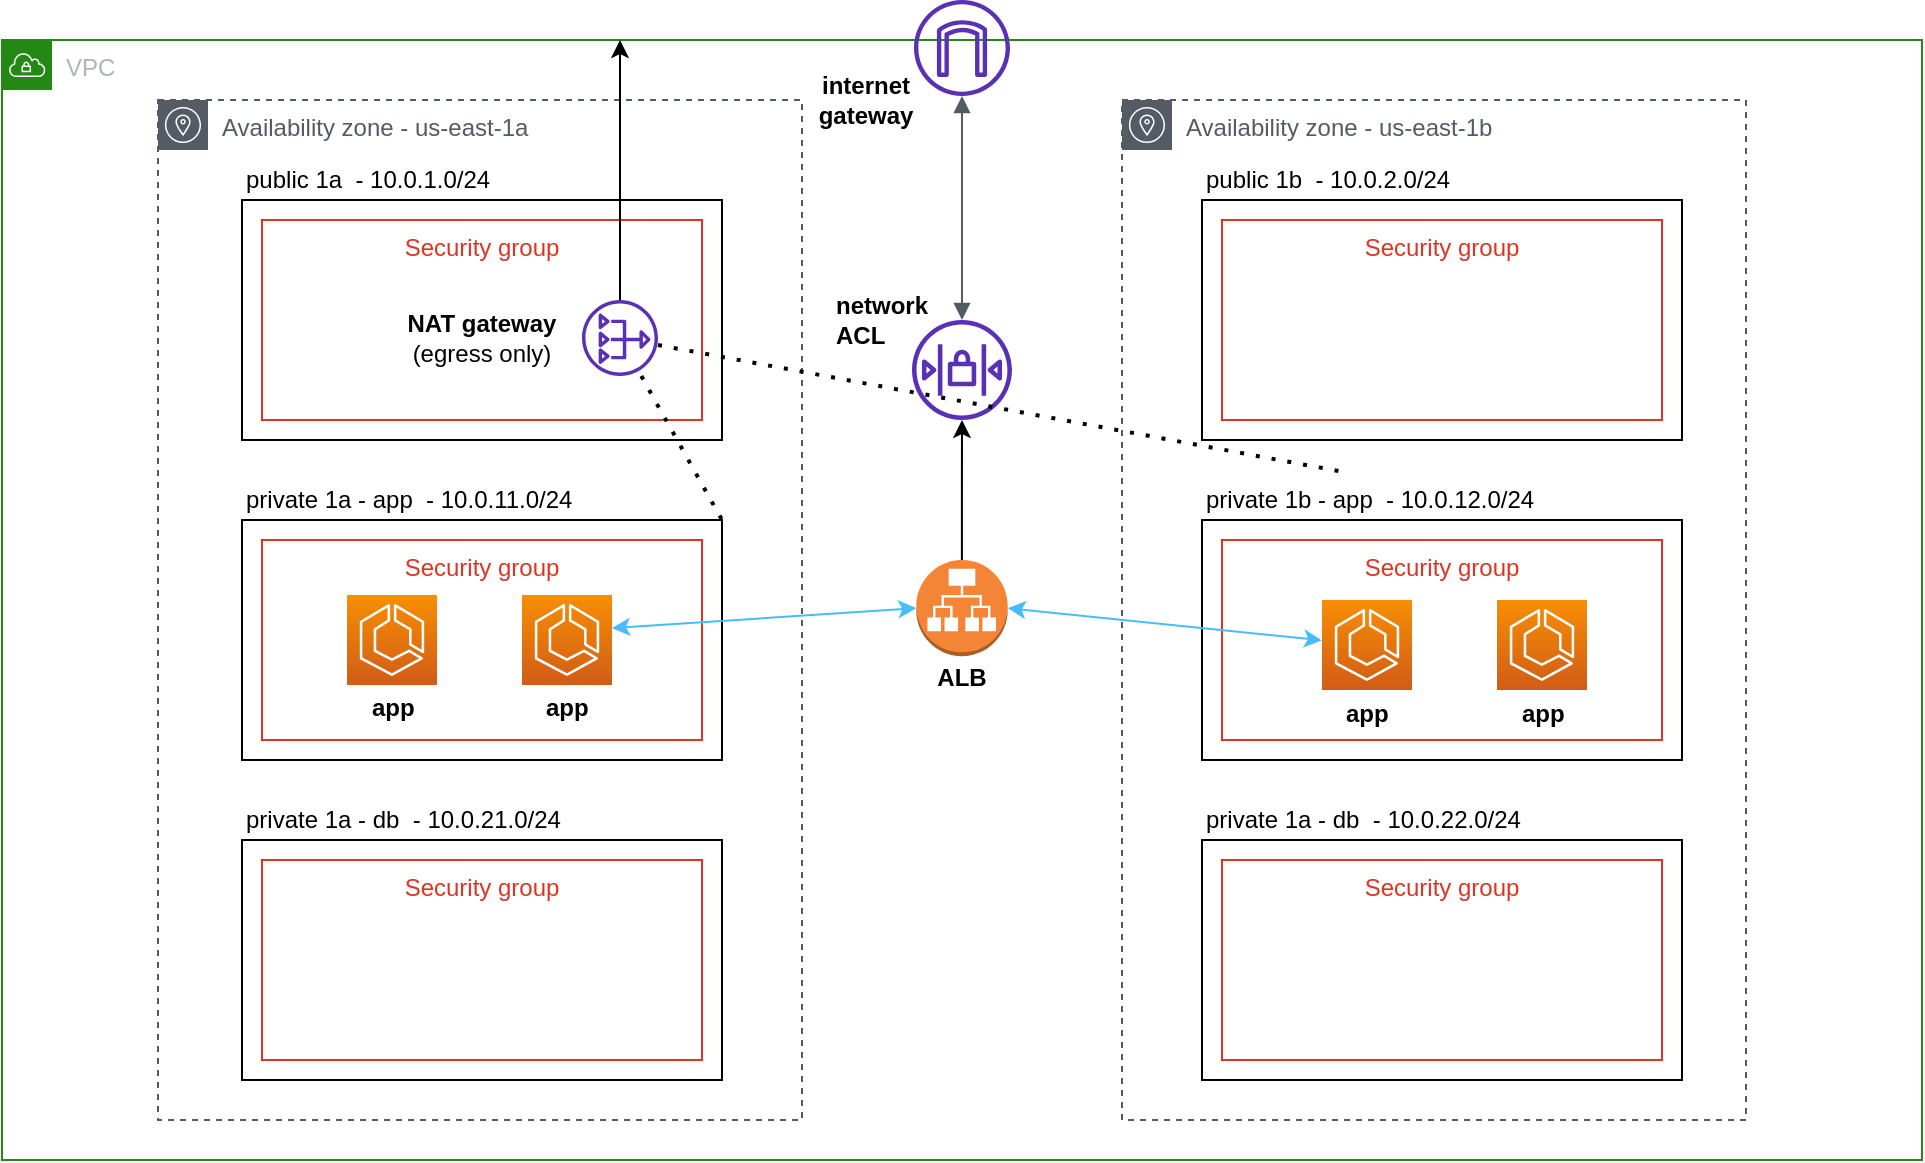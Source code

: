 <mxfile version="14.9.8" type="device"><diagram id="Ht1M8jgEwFfnCIfOTk4-" name="Page-1"><mxGraphModel dx="1426" dy="716" grid="1" gridSize="10" guides="1" tooltips="1" connect="1" arrows="1" fold="1" page="1" pageScale="1" pageWidth="1169" pageHeight="827" background="#FFFFFF" math="0" shadow="0"><root><mxCell id="0"/><mxCell id="1" parent="0"/><mxCell id="gvDBt9RFouqDH1WWMpCA-18" value="VPC" style="points=[[0,0],[0.25,0],[0.5,0],[0.75,0],[1,0],[1,0.25],[1,0.5],[1,0.75],[1,1],[0.75,1],[0.5,1],[0.25,1],[0,1],[0,0.75],[0,0.5],[0,0.25]];outlineConnect=0;gradientColor=none;html=1;whiteSpace=wrap;fontSize=12;fontStyle=0;shape=mxgraph.aws4.group;grIcon=mxgraph.aws4.group_vpc;strokeColor=#248814;fillColor=none;verticalAlign=top;align=left;spacingLeft=30;fontColor=#AAB7B8;dashed=0;" parent="1" vertex="1"><mxGeometry x="120" y="40" width="960" height="560" as="geometry"/></mxCell><mxCell id="gvDBt9RFouqDH1WWMpCA-32" value="Availability zone - us-east-1b" style="outlineConnect=0;gradientColor=none;html=1;whiteSpace=wrap;fontSize=12;fontStyle=0;shape=mxgraph.aws4.group;grIcon=mxgraph.aws4.group_availability_zone;strokeColor=#545B64;fillColor=none;verticalAlign=top;align=left;spacingLeft=30;fontColor=#545B64;dashed=1;" parent="1" vertex="1"><mxGeometry x="680" y="70" width="312" height="510" as="geometry"/></mxCell><mxCell id="gvDBt9RFouqDH1WWMpCA-30" value="Availability zone - us-east-1a" style="outlineConnect=0;gradientColor=none;html=1;whiteSpace=wrap;fontSize=12;fontStyle=0;shape=mxgraph.aws4.group;grIcon=mxgraph.aws4.group_availability_zone;strokeColor=#545B64;fillColor=none;verticalAlign=top;align=left;spacingLeft=30;fontColor=#545B64;dashed=1;" parent="1" vertex="1"><mxGeometry x="198" y="70" width="322" height="510" as="geometry"/></mxCell><mxCell id="gvDBt9RFouqDH1WWMpCA-2" value="" style="rounded=0;whiteSpace=wrap;html=1;fillColor=none;" parent="1" vertex="1"><mxGeometry x="240" y="120" width="240" height="120" as="geometry"/></mxCell><mxCell id="gvDBt9RFouqDH1WWMpCA-16" value="Security group" style="fillColor=none;strokeColor=#DD3522;verticalAlign=top;fontStyle=0;fontColor=#DD3522;" parent="1" vertex="1"><mxGeometry x="250" y="130" width="220" height="100" as="geometry"/></mxCell><mxCell id="gvDBt9RFouqDH1WWMpCA-5" value="" style="rounded=0;whiteSpace=wrap;html=1;fillColor=none;" parent="1" vertex="1"><mxGeometry x="240" y="280" width="240" height="120" as="geometry"/></mxCell><mxCell id="gvDBt9RFouqDH1WWMpCA-6" value="" style="rounded=0;whiteSpace=wrap;html=1;fillColor=none;" parent="1" vertex="1"><mxGeometry x="240" y="440" width="240" height="120" as="geometry"/></mxCell><mxCell id="gvDBt9RFouqDH1WWMpCA-7" value="public 1a&amp;nbsp; - 10.0.1.0/24" style="text;html=1;strokeColor=none;fillColor=none;align=left;verticalAlign=middle;whiteSpace=wrap;rounded=0;" parent="1" vertex="1"><mxGeometry x="240" y="100" width="150" height="20" as="geometry"/></mxCell><mxCell id="gvDBt9RFouqDH1WWMpCA-8" value="private 1a - app&amp;nbsp; - 10.0.11.0/24" style="text;html=1;strokeColor=none;fillColor=none;align=left;verticalAlign=middle;whiteSpace=wrap;rounded=0;" parent="1" vertex="1"><mxGeometry x="240" y="260" width="170" height="20" as="geometry"/></mxCell><mxCell id="gvDBt9RFouqDH1WWMpCA-9" value="private 1a - db&amp;nbsp; - 10.0.21.0/24" style="text;html=1;strokeColor=none;fillColor=none;align=left;verticalAlign=middle;whiteSpace=wrap;rounded=0;" parent="1" vertex="1"><mxGeometry x="240" y="420" width="190" height="20" as="geometry"/></mxCell><mxCell id="gvDBt9RFouqDH1WWMpCA-11" value="" style="outlineConnect=0;fontColor=#232F3E;gradientColor=none;fillColor=#5A30B5;strokeColor=none;dashed=0;verticalLabelPosition=bottom;verticalAlign=top;align=center;html=1;fontSize=12;fontStyle=0;aspect=fixed;pointerEvents=1;shape=mxgraph.aws4.network_access_control_list;" parent="1" vertex="1"><mxGeometry x="575" y="180" width="50" height="50" as="geometry"/></mxCell><mxCell id="gvDBt9RFouqDH1WWMpCA-12" value="" style="outlineConnect=0;fontColor=#232F3E;gradientColor=none;fillColor=#5A30B5;strokeColor=none;dashed=0;verticalLabelPosition=bottom;verticalAlign=top;align=center;html=1;fontSize=12;fontStyle=0;aspect=fixed;pointerEvents=1;shape=mxgraph.aws4.internet_gateway;" parent="1" vertex="1"><mxGeometry x="576" y="20" width="48" height="48" as="geometry"/></mxCell><mxCell id="gvDBt9RFouqDH1WWMpCA-17" value="Security group" style="fillColor=none;strokeColor=#DD3522;verticalAlign=top;fontStyle=0;fontColor=#DD3522;" parent="1" vertex="1"><mxGeometry x="250" y="290" width="220" height="100" as="geometry"/></mxCell><mxCell id="gvDBt9RFouqDH1WWMpCA-19" value="Security group" style="fillColor=none;strokeColor=#DD3522;verticalAlign=top;fontStyle=0;fontColor=#DD3522;" parent="1" vertex="1"><mxGeometry x="250" y="450" width="220" height="100" as="geometry"/></mxCell><mxCell id="gvDBt9RFouqDH1WWMpCA-22" value="" style="rounded=0;whiteSpace=wrap;html=1;fillColor=none;" parent="1" vertex="1"><mxGeometry x="720" y="120" width="240" height="120" as="geometry"/></mxCell><mxCell id="gvDBt9RFouqDH1WWMpCA-24" value="public 1b&amp;nbsp; - 10.0.2.0/24" style="text;html=1;strokeColor=none;fillColor=none;align=left;verticalAlign=middle;whiteSpace=wrap;rounded=0;" parent="1" vertex="1"><mxGeometry x="720" y="100" width="150" height="20" as="geometry"/></mxCell><mxCell id="gvDBt9RFouqDH1WWMpCA-26" value="Security group" style="fillColor=none;strokeColor=#DD3522;verticalAlign=top;fontStyle=0;fontColor=#DD3522;" parent="1" vertex="1"><mxGeometry x="730" y="130" width="220" height="100" as="geometry"/></mxCell><mxCell id="gvDBt9RFouqDH1WWMpCA-27" value="" style="rounded=0;whiteSpace=wrap;html=1;fillColor=none;" parent="1" vertex="1"><mxGeometry x="720" y="280" width="240" height="120" as="geometry"/></mxCell><mxCell id="gvDBt9RFouqDH1WWMpCA-28" value="private 1b - app&amp;nbsp; - 10.0.12.0/24" style="text;html=1;strokeColor=none;fillColor=none;align=left;verticalAlign=middle;whiteSpace=wrap;rounded=0;" parent="1" vertex="1"><mxGeometry x="720" y="260" width="180" height="20" as="geometry"/></mxCell><mxCell id="gvDBt9RFouqDH1WWMpCA-29" value="Security group" style="fillColor=none;strokeColor=#DD3522;verticalAlign=top;fontStyle=0;fontColor=#DD3522;" parent="1" vertex="1"><mxGeometry x="730" y="290" width="220" height="100" as="geometry"/></mxCell><mxCell id="gvDBt9RFouqDH1WWMpCA-33" value="" style="rounded=0;whiteSpace=wrap;html=1;fillColor=none;" parent="1" vertex="1"><mxGeometry x="720" y="440" width="240" height="120" as="geometry"/></mxCell><mxCell id="gvDBt9RFouqDH1WWMpCA-34" value="private 1a - db&amp;nbsp; - 10.0.22.0/24" style="text;html=1;strokeColor=none;fillColor=none;align=left;verticalAlign=middle;whiteSpace=wrap;rounded=0;" parent="1" vertex="1"><mxGeometry x="720" y="420" width="190" height="20" as="geometry"/></mxCell><mxCell id="gvDBt9RFouqDH1WWMpCA-35" value="Security group" style="fillColor=none;strokeColor=#DD3522;verticalAlign=top;fontStyle=0;fontColor=#DD3522;" parent="1" vertex="1"><mxGeometry x="730" y="450" width="220" height="100" as="geometry"/></mxCell><mxCell id="gvDBt9RFouqDH1WWMpCA-41" value="" style="edgeStyle=orthogonalEdgeStyle;html=1;endArrow=block;elbow=vertical;startArrow=block;startFill=1;endFill=1;strokeColor=#545B64;rounded=0;" parent="1" source="gvDBt9RFouqDH1WWMpCA-12" target="gvDBt9RFouqDH1WWMpCA-11" edge="1"><mxGeometry width="100" relative="1" as="geometry"><mxPoint x="600" y="80" as="sourcePoint"/><mxPoint x="700" y="80" as="targetPoint"/></mxGeometry></mxCell><mxCell id="gvDBt9RFouqDH1WWMpCA-45" value="&lt;b&gt;internet gateway&lt;/b&gt;" style="text;html=1;strokeColor=none;fillColor=none;align=center;verticalAlign=middle;whiteSpace=wrap;rounded=0;" parent="1" vertex="1"><mxGeometry x="532" y="60" width="40" height="20" as="geometry"/></mxCell><mxCell id="gvDBt9RFouqDH1WWMpCA-47" value="&lt;b&gt;network ACL&lt;/b&gt;" style="text;html=1;strokeColor=none;fillColor=none;align=left;verticalAlign=middle;whiteSpace=wrap;rounded=0;" parent="1" vertex="1"><mxGeometry x="535" y="170" width="40" height="20" as="geometry"/></mxCell><mxCell id="-lskLD0loczcAbfcbigI-10" value="" style="group" parent="1" vertex="1" connectable="0"><mxGeometry x="292.5" y="317.5" width="45" height="66.5" as="geometry"/></mxCell><mxCell id="gvDBt9RFouqDH1WWMpCA-37" value="&lt;b&gt;app&lt;/b&gt;" style="text;html=1;strokeColor=none;fillColor=none;align=left;verticalAlign=middle;whiteSpace=wrap;rounded=0;" parent="-lskLD0loczcAbfcbigI-10" vertex="1"><mxGeometry x="10" y="46.5" width="30" height="20" as="geometry"/></mxCell><mxCell id="-lskLD0loczcAbfcbigI-8" value="" style="points=[[0,0,0],[0.25,0,0],[0.5,0,0],[0.75,0,0],[1,0,0],[0,1,0],[0.25,1,0],[0.5,1,0],[0.75,1,0],[1,1,0],[0,0.25,0],[0,0.5,0],[0,0.75,0],[1,0.25,0],[1,0.5,0],[1,0.75,0]];outlineConnect=0;fontColor=#232F3E;gradientColor=#F78E04;gradientDirection=north;fillColor=#D05C17;strokeColor=#ffffff;dashed=0;verticalLabelPosition=bottom;verticalAlign=top;align=center;html=1;fontSize=12;fontStyle=0;aspect=fixed;shape=mxgraph.aws4.resourceIcon;resIcon=mxgraph.aws4.ecs;" parent="-lskLD0loczcAbfcbigI-10" vertex="1"><mxGeometry width="45" height="45" as="geometry"/></mxCell><mxCell id="-lskLD0loczcAbfcbigI-11" value="" style="group" parent="1" vertex="1" connectable="0"><mxGeometry x="380" y="317.5" width="45" height="66.5" as="geometry"/></mxCell><mxCell id="-lskLD0loczcAbfcbigI-12" value="&lt;b&gt;app&lt;/b&gt;" style="text;html=1;strokeColor=none;fillColor=none;align=left;verticalAlign=middle;whiteSpace=wrap;rounded=0;" parent="-lskLD0loczcAbfcbigI-11" vertex="1"><mxGeometry x="10" y="46.5" width="30" height="20" as="geometry"/></mxCell><mxCell id="-lskLD0loczcAbfcbigI-13" value="" style="points=[[0,0,0],[0.25,0,0],[0.5,0,0],[0.75,0,0],[1,0,0],[0,1,0],[0.25,1,0],[0.5,1,0],[0.75,1,0],[1,1,0],[0,0.25,0],[0,0.5,0],[0,0.75,0],[1,0.25,0],[1,0.5,0],[1,0.75,0]];outlineConnect=0;fontColor=#232F3E;gradientColor=#F78E04;gradientDirection=north;fillColor=#D05C17;strokeColor=#ffffff;dashed=0;verticalLabelPosition=bottom;verticalAlign=top;align=center;html=1;fontSize=12;fontStyle=0;aspect=fixed;shape=mxgraph.aws4.resourceIcon;resIcon=mxgraph.aws4.ecs;" parent="-lskLD0loczcAbfcbigI-11" vertex="1"><mxGeometry width="45" height="45" as="geometry"/></mxCell><mxCell id="-lskLD0loczcAbfcbigI-14" value="" style="group;fontStyle=1" parent="1" vertex="1" connectable="0"><mxGeometry x="780" y="320" width="45" height="66.5" as="geometry"/></mxCell><mxCell id="-lskLD0loczcAbfcbigI-15" value="&lt;b&gt;app&lt;/b&gt;" style="text;html=1;strokeColor=none;fillColor=none;align=left;verticalAlign=middle;whiteSpace=wrap;rounded=0;" parent="-lskLD0loczcAbfcbigI-14" vertex="1"><mxGeometry x="10" y="46.5" width="30" height="20" as="geometry"/></mxCell><mxCell id="-lskLD0loczcAbfcbigI-16" value="" style="points=[[0,0,0],[0.25,0,0],[0.5,0,0],[0.75,0,0],[1,0,0],[0,1,0],[0.25,1,0],[0.5,1,0],[0.75,1,0],[1,1,0],[0,0.25,0],[0,0.5,0],[0,0.75,0],[1,0.25,0],[1,0.5,0],[1,0.75,0]];outlineConnect=0;fontColor=#232F3E;gradientColor=#F78E04;gradientDirection=north;fillColor=#D05C17;strokeColor=#ffffff;dashed=0;verticalLabelPosition=bottom;verticalAlign=top;align=center;html=1;fontSize=12;fontStyle=0;aspect=fixed;shape=mxgraph.aws4.resourceIcon;resIcon=mxgraph.aws4.ecs;" parent="-lskLD0loczcAbfcbigI-14" vertex="1"><mxGeometry width="45" height="45" as="geometry"/></mxCell><mxCell id="-lskLD0loczcAbfcbigI-17" value="" style="group;fontStyle=0" parent="1" vertex="1" connectable="0"><mxGeometry x="867.5" y="320" width="45" height="66.5" as="geometry"/></mxCell><mxCell id="-lskLD0loczcAbfcbigI-18" value="&lt;b&gt;app&lt;/b&gt;" style="text;html=1;strokeColor=none;fillColor=none;align=left;verticalAlign=middle;whiteSpace=wrap;rounded=0;" parent="-lskLD0loczcAbfcbigI-17" vertex="1"><mxGeometry x="10" y="46.5" width="30" height="20" as="geometry"/></mxCell><mxCell id="-lskLD0loczcAbfcbigI-19" value="" style="points=[[0,0,0],[0.25,0,0],[0.5,0,0],[0.75,0,0],[1,0,0],[0,1,0],[0.25,1,0],[0.5,1,0],[0.75,1,0],[1,1,0],[0,0.25,0],[0,0.5,0],[0,0.75,0],[1,0.25,0],[1,0.5,0],[1,0.75,0]];outlineConnect=0;fontColor=#232F3E;gradientColor=#F78E04;gradientDirection=north;fillColor=#D05C17;strokeColor=#ffffff;dashed=0;verticalLabelPosition=bottom;verticalAlign=top;align=center;html=1;fontSize=12;fontStyle=0;aspect=fixed;shape=mxgraph.aws4.resourceIcon;resIcon=mxgraph.aws4.ecs;" parent="-lskLD0loczcAbfcbigI-17" vertex="1"><mxGeometry width="45" height="45" as="geometry"/></mxCell><mxCell id="-lskLD0loczcAbfcbigI-20" value="" style="group" parent="1" vertex="1" connectable="0"><mxGeometry x="560" y="300" width="80" height="70" as="geometry"/></mxCell><mxCell id="gvDBt9RFouqDH1WWMpCA-10" value="ALB" style="text;html=1;strokeColor=none;fillColor=none;align=center;verticalAlign=middle;whiteSpace=wrap;rounded=0;fontStyle=1" parent="-lskLD0loczcAbfcbigI-20" vertex="1"><mxGeometry y="48.125" width="80" height="21.875" as="geometry"/></mxCell><mxCell id="-lskLD0loczcAbfcbigI-5" value="" style="outlineConnect=0;dashed=0;verticalLabelPosition=bottom;verticalAlign=top;align=center;html=1;shape=mxgraph.aws3.application_load_balancer;fillColor=#F58536;gradientColor=none;" parent="-lskLD0loczcAbfcbigI-20" vertex="1"><mxGeometry x="17.143" width="45.714" height="48.125" as="geometry"/></mxCell><mxCell id="8t0g734Ho8edHCFZLjXE-9" style="edgeStyle=orthogonalEdgeStyle;rounded=0;orthogonalLoop=1;jettySize=auto;html=1;" edge="1" parent="1" source="-lskLD0loczcAbfcbigI-22"><mxGeometry relative="1" as="geometry"><mxPoint x="429" y="40" as="targetPoint"/><Array as="points"><mxPoint x="429" y="40"/></Array></mxGeometry></mxCell><mxCell id="-lskLD0loczcAbfcbigI-22" value="" style="outlineConnect=0;fontColor=#232F3E;gradientColor=none;fillColor=#5A30B5;strokeColor=none;dashed=0;verticalLabelPosition=bottom;verticalAlign=top;align=center;html=1;fontSize=12;fontStyle=0;aspect=fixed;pointerEvents=1;shape=mxgraph.aws4.nat_gateway;" parent="1" vertex="1"><mxGeometry x="410" y="170" width="38" height="38" as="geometry"/></mxCell><mxCell id="-lskLD0loczcAbfcbigI-29" value="&lt;b&gt;NAT gateway &lt;/b&gt;(egress only)" style="text;html=1;strokeColor=none;fillColor=none;align=center;verticalAlign=middle;whiteSpace=wrap;rounded=0;" parent="1" vertex="1"><mxGeometry x="310" y="179" width="100" height="20" as="geometry"/></mxCell><mxCell id="-lskLD0loczcAbfcbigI-34" style="edgeStyle=orthogonalEdgeStyle;rounded=0;orthogonalLoop=1;jettySize=auto;html=1;" parent="1" source="-lskLD0loczcAbfcbigI-5" target="gvDBt9RFouqDH1WWMpCA-11" edge="1"><mxGeometry relative="1" as="geometry"/></mxCell><mxCell id="-lskLD0loczcAbfcbigI-36" value="" style="endArrow=classic;startArrow=classic;html=1;exitX=1;exitY=0.5;exitDx=0;exitDy=0;exitPerimeter=0;strokeColor=#47BCFF;" parent="1" source="-lskLD0loczcAbfcbigI-5" target="-lskLD0loczcAbfcbigI-16" edge="1"><mxGeometry width="50" height="50" relative="1" as="geometry"><mxPoint x="615" y="300" as="sourcePoint"/><mxPoint x="800" y="300" as="targetPoint"/></mxGeometry></mxCell><mxCell id="-lskLD0loczcAbfcbigI-38" value="" style="endArrow=classic;startArrow=classic;html=1;exitX=1;exitY=0.5;exitDx=0;exitDy=0;exitPerimeter=0;entryX=0;entryY=0.5;entryDx=0;entryDy=0;entryPerimeter=0;strokeColor=#47BCFF;" parent="1" target="-lskLD0loczcAbfcbigI-5" edge="1"><mxGeometry width="50" height="50" relative="1" as="geometry"><mxPoint x="424.997" y="334.062" as="sourcePoint"/><mxPoint x="582.14" y="350.191" as="targetPoint"/></mxGeometry></mxCell><mxCell id="-lskLD0loczcAbfcbigI-39" value="" style="endArrow=none;dashed=1;html=1;dashPattern=1 3;strokeWidth=2;fontColor=#000000;entryX=0.394;entryY=-0.2;entryDx=0;entryDy=0;entryPerimeter=0;" parent="1" target="gvDBt9RFouqDH1WWMpCA-28" edge="1" source="-lskLD0loczcAbfcbigI-22"><mxGeometry width="50" height="50" relative="1" as="geometry"><mxPoint x="620" y="540" as="sourcePoint"/><mxPoint x="740" y="386.5" as="targetPoint"/></mxGeometry></mxCell><mxCell id="-lskLD0loczcAbfcbigI-41" value="" style="endArrow=none;dashed=1;html=1;dashPattern=1 3;strokeWidth=2;fontColor=#000000;entryX=1;entryY=0;entryDx=0;entryDy=0;" parent="1" edge="1" target="gvDBt9RFouqDH1WWMpCA-5" source="-lskLD0loczcAbfcbigI-22"><mxGeometry width="50" height="50" relative="1" as="geometry"><mxPoint x="580" y="425.75" as="sourcePoint"/><mxPoint x="490" y="280" as="targetPoint"/></mxGeometry></mxCell></root></mxGraphModel></diagram></mxfile>